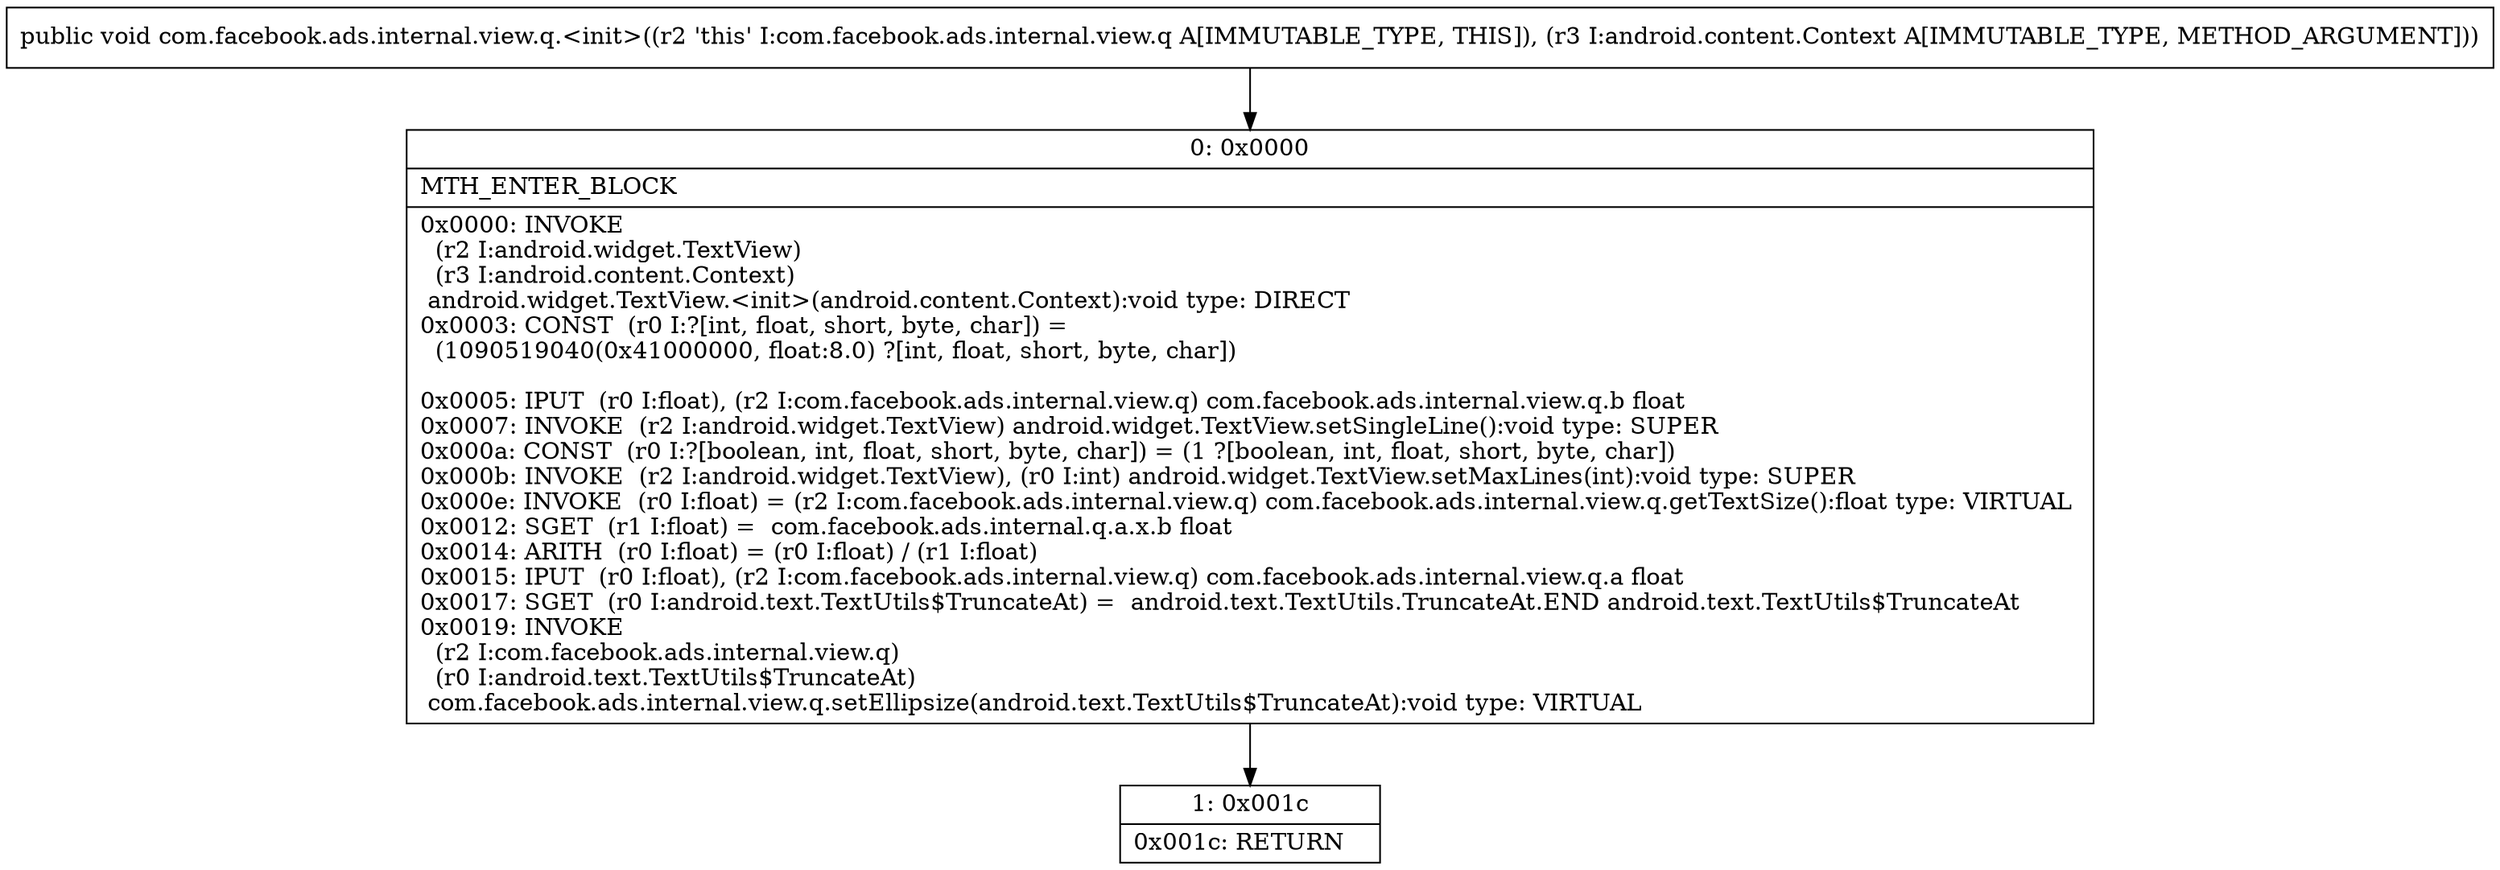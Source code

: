 digraph "CFG forcom.facebook.ads.internal.view.q.\<init\>(Landroid\/content\/Context;)V" {
Node_0 [shape=record,label="{0\:\ 0x0000|MTH_ENTER_BLOCK\l|0x0000: INVOKE  \l  (r2 I:android.widget.TextView)\l  (r3 I:android.content.Context)\l android.widget.TextView.\<init\>(android.content.Context):void type: DIRECT \l0x0003: CONST  (r0 I:?[int, float, short, byte, char]) = \l  (1090519040(0x41000000, float:8.0) ?[int, float, short, byte, char])\l \l0x0005: IPUT  (r0 I:float), (r2 I:com.facebook.ads.internal.view.q) com.facebook.ads.internal.view.q.b float \l0x0007: INVOKE  (r2 I:android.widget.TextView) android.widget.TextView.setSingleLine():void type: SUPER \l0x000a: CONST  (r0 I:?[boolean, int, float, short, byte, char]) = (1 ?[boolean, int, float, short, byte, char]) \l0x000b: INVOKE  (r2 I:android.widget.TextView), (r0 I:int) android.widget.TextView.setMaxLines(int):void type: SUPER \l0x000e: INVOKE  (r0 I:float) = (r2 I:com.facebook.ads.internal.view.q) com.facebook.ads.internal.view.q.getTextSize():float type: VIRTUAL \l0x0012: SGET  (r1 I:float) =  com.facebook.ads.internal.q.a.x.b float \l0x0014: ARITH  (r0 I:float) = (r0 I:float) \/ (r1 I:float) \l0x0015: IPUT  (r0 I:float), (r2 I:com.facebook.ads.internal.view.q) com.facebook.ads.internal.view.q.a float \l0x0017: SGET  (r0 I:android.text.TextUtils$TruncateAt) =  android.text.TextUtils.TruncateAt.END android.text.TextUtils$TruncateAt \l0x0019: INVOKE  \l  (r2 I:com.facebook.ads.internal.view.q)\l  (r0 I:android.text.TextUtils$TruncateAt)\l com.facebook.ads.internal.view.q.setEllipsize(android.text.TextUtils$TruncateAt):void type: VIRTUAL \l}"];
Node_1 [shape=record,label="{1\:\ 0x001c|0x001c: RETURN   \l}"];
MethodNode[shape=record,label="{public void com.facebook.ads.internal.view.q.\<init\>((r2 'this' I:com.facebook.ads.internal.view.q A[IMMUTABLE_TYPE, THIS]), (r3 I:android.content.Context A[IMMUTABLE_TYPE, METHOD_ARGUMENT])) }"];
MethodNode -> Node_0;
Node_0 -> Node_1;
}

